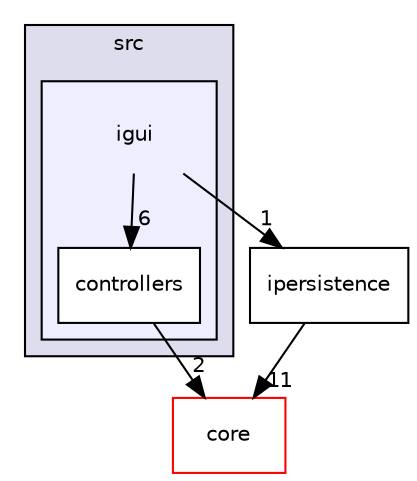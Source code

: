 digraph "F:/etc/repos/OX/src/igui" {
  compound=true
  node [ fontsize="10", fontname="Helvetica"];
  edge [ labelfontsize="10", labelfontname="Helvetica"];
  subgraph clusterdir_e47f67a30d4d4d4212d15d4ad651f8fe {
    graph [ bgcolor="#ddddee", pencolor="black", label="src" fontname="Helvetica", fontsize="10", URL="dir_e47f67a30d4d4d4212d15d4ad651f8fe.html"]
  subgraph clusterdir_f10492b040ab898fd5fad18eb0180e82 {
    graph [ bgcolor="#eeeeff", pencolor="black", label="" URL="dir_f10492b040ab898fd5fad18eb0180e82.html"];
    dir_f10492b040ab898fd5fad18eb0180e82 [shape=plaintext label="igui"];
    dir_6dc0d7c0b9e00049e433a30be94b02ed [shape=box label="controllers" color="black" fillcolor="white" style="filled" URL="dir_6dc0d7c0b9e00049e433a30be94b02ed.html"];
  }
  }
  dir_7bf4b94862ae6689f0cc6ec127c4912b [shape=box label="ipersistence" URL="dir_7bf4b94862ae6689f0cc6ec127c4912b.html"];
  dir_f4b985054fc4de7cedd74d4b3d6a239a [shape=box label="core" fillcolor="white" style="filled" color="red" URL="dir_f4b985054fc4de7cedd74d4b3d6a239a.html"];
  dir_6dc0d7c0b9e00049e433a30be94b02ed->dir_f4b985054fc4de7cedd74d4b3d6a239a [headlabel="2", labeldistance=1.5 headhref="dir_000022_000012.html"];
  dir_7bf4b94862ae6689f0cc6ec127c4912b->dir_f4b985054fc4de7cedd74d4b3d6a239a [headlabel="11", labeldistance=1.5 headhref="dir_000020_000012.html"];
  dir_f10492b040ab898fd5fad18eb0180e82->dir_6dc0d7c0b9e00049e433a30be94b02ed [headlabel="6", labeldistance=1.5 headhref="dir_000013_000022.html"];
  dir_f10492b040ab898fd5fad18eb0180e82->dir_7bf4b94862ae6689f0cc6ec127c4912b [headlabel="1", labeldistance=1.5 headhref="dir_000013_000020.html"];
}
